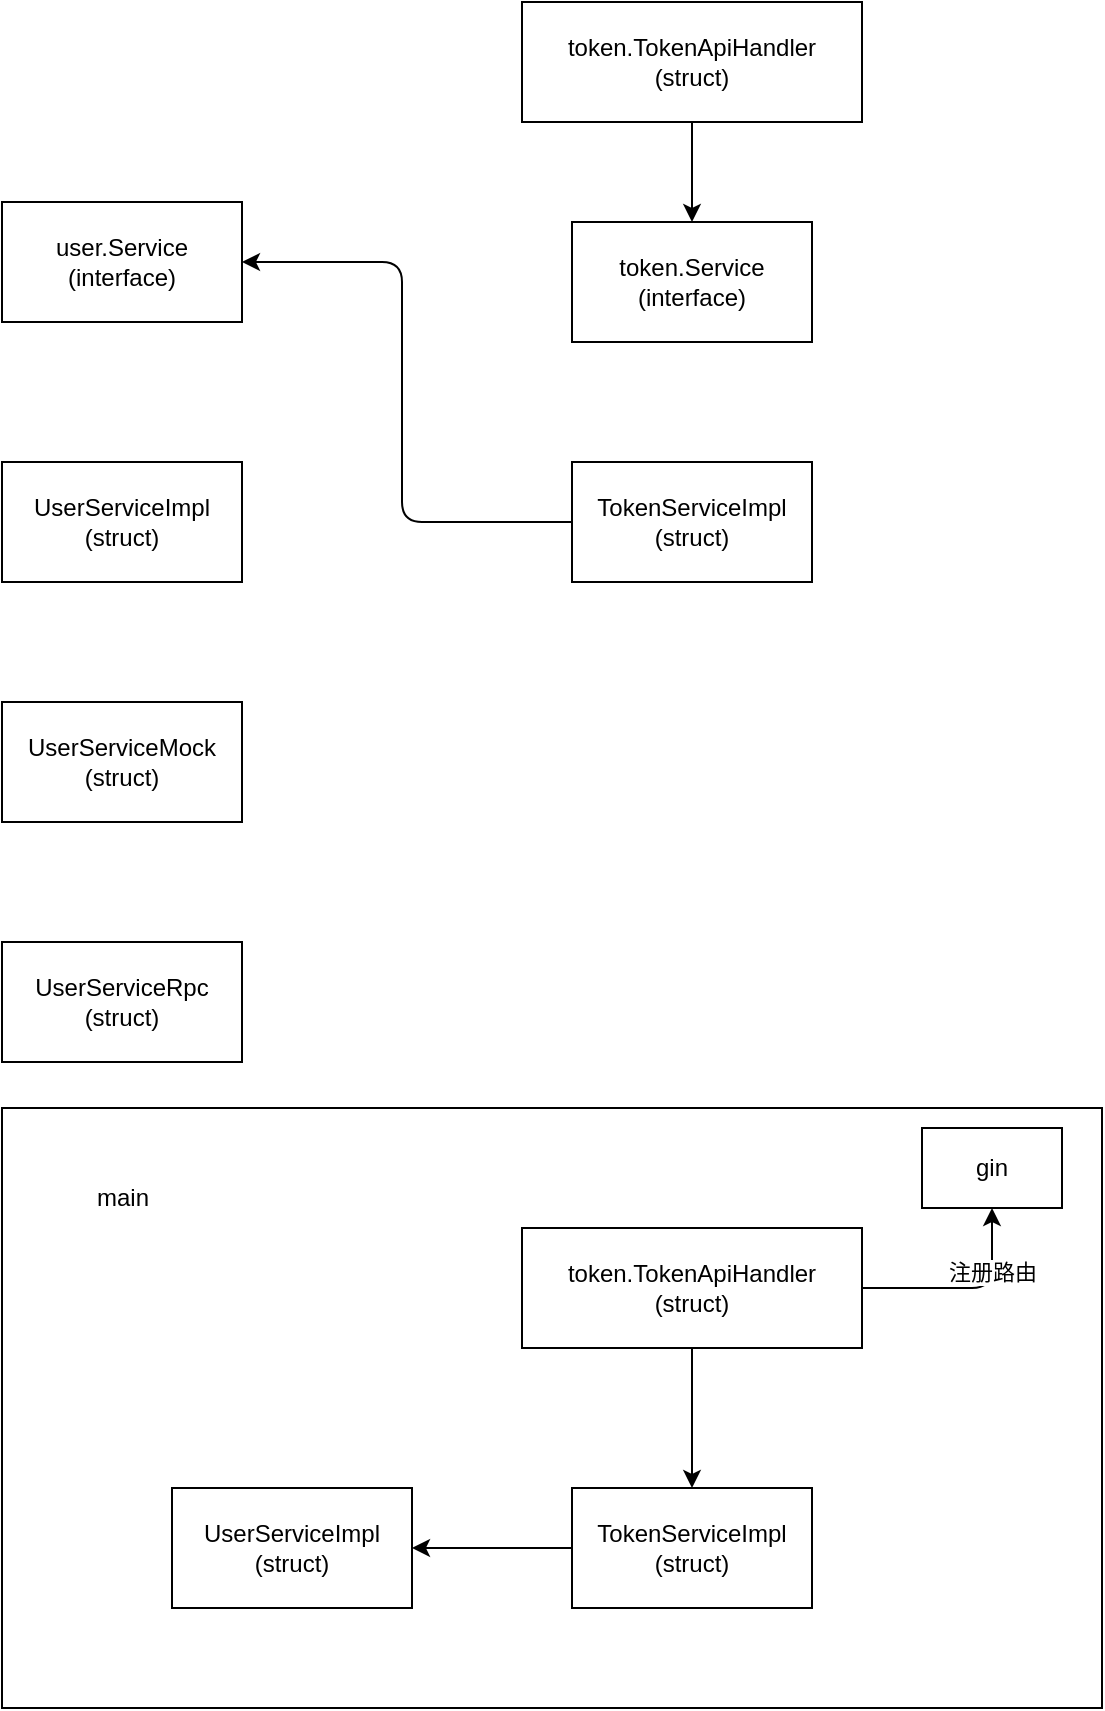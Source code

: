 <mxfile>
    <diagram id="QTnWu7jIufpeKar78dvY" name="Page-1">
        <mxGraphModel dx="523" dy="434" grid="1" gridSize="10" guides="1" tooltips="1" connect="1" arrows="1" fold="1" page="1" pageScale="1" pageWidth="1169" pageHeight="827" math="0" shadow="0">
            <root>
                <mxCell id="0"/>
                <mxCell id="1" parent="0"/>
                <mxCell id="2" value="user.Service&lt;br&gt;(interface)" style="rounded=0;whiteSpace=wrap;html=1;" parent="1" vertex="1">
                    <mxGeometry x="180" y="177" width="120" height="60" as="geometry"/>
                </mxCell>
                <mxCell id="3" value="token.Service&lt;br&gt;(interface)" style="rounded=0;whiteSpace=wrap;html=1;" parent="1" vertex="1">
                    <mxGeometry x="465" y="187" width="120" height="60" as="geometry"/>
                </mxCell>
                <mxCell id="4" value="TokenServiceImpl&lt;br&gt;(struct)" style="rounded=0;whiteSpace=wrap;html=1;" parent="1" vertex="1">
                    <mxGeometry x="465" y="307" width="120" height="60" as="geometry"/>
                </mxCell>
                <mxCell id="5" value="UserServiceImpl&lt;br&gt;(struct)" style="rounded=0;whiteSpace=wrap;html=1;" parent="1" vertex="1">
                    <mxGeometry x="180" y="307" width="120" height="60" as="geometry"/>
                </mxCell>
                <mxCell id="6" value="UserServiceMock&lt;br&gt;(struct)" style="rounded=0;whiteSpace=wrap;html=1;" parent="1" vertex="1">
                    <mxGeometry x="180" y="427" width="120" height="60" as="geometry"/>
                </mxCell>
                <mxCell id="7" value="UserServiceRpc&lt;br&gt;(struct)" style="rounded=0;whiteSpace=wrap;html=1;" parent="1" vertex="1">
                    <mxGeometry x="180" y="547" width="120" height="60" as="geometry"/>
                </mxCell>
                <mxCell id="8" value="" style="endArrow=classic;html=1;exitX=0;exitY=0.5;exitDx=0;exitDy=0;entryX=1;entryY=0.5;entryDx=0;entryDy=0;" parent="1" source="4" target="2" edge="1">
                    <mxGeometry width="50" height="50" relative="1" as="geometry">
                        <mxPoint x="360" y="357" as="sourcePoint"/>
                        <mxPoint x="410" y="307" as="targetPoint"/>
                        <Array as="points">
                            <mxPoint x="380" y="337"/>
                            <mxPoint x="380" y="207"/>
                        </Array>
                    </mxGeometry>
                </mxCell>
                <mxCell id="9" value="token.TokenApiHandler&lt;br&gt;(struct)" style="rounded=0;whiteSpace=wrap;html=1;" parent="1" vertex="1">
                    <mxGeometry x="440" y="77" width="170" height="60" as="geometry"/>
                </mxCell>
                <mxCell id="10" value="" style="endArrow=classic;html=1;entryX=0.5;entryY=0;entryDx=0;entryDy=0;exitX=0.5;exitY=1;exitDx=0;exitDy=0;" parent="1" source="9" target="3" edge="1">
                    <mxGeometry width="50" height="50" relative="1" as="geometry">
                        <mxPoint x="520" y="147" as="sourcePoint"/>
                        <mxPoint x="460" y="187" as="targetPoint"/>
                    </mxGeometry>
                </mxCell>
                <mxCell id="14" value="" style="rounded=0;whiteSpace=wrap;html=1;" vertex="1" parent="1">
                    <mxGeometry x="180" y="630" width="550" height="300" as="geometry"/>
                </mxCell>
                <mxCell id="11" value="token.TokenApiHandler&lt;br&gt;(struct)" style="rounded=0;whiteSpace=wrap;html=1;" vertex="1" parent="1">
                    <mxGeometry x="440" y="690" width="170" height="60" as="geometry"/>
                </mxCell>
                <mxCell id="12" value="TokenServiceImpl&lt;br&gt;(struct)" style="rounded=0;whiteSpace=wrap;html=1;" vertex="1" parent="1">
                    <mxGeometry x="465" y="820" width="120" height="60" as="geometry"/>
                </mxCell>
                <mxCell id="13" value="UserServiceImpl&lt;br&gt;(struct)" style="rounded=0;whiteSpace=wrap;html=1;" vertex="1" parent="1">
                    <mxGeometry x="265" y="820" width="120" height="60" as="geometry"/>
                </mxCell>
                <mxCell id="15" value="main" style="text;html=1;align=center;verticalAlign=middle;resizable=0;points=[];autosize=1;strokeColor=none;fillColor=none;" vertex="1" parent="1">
                    <mxGeometry x="215" y="660" width="50" height="30" as="geometry"/>
                </mxCell>
                <mxCell id="16" value="" style="endArrow=classic;html=1;entryX=0.5;entryY=0;entryDx=0;entryDy=0;" edge="1" parent="1" source="11" target="12">
                    <mxGeometry width="50" height="50" relative="1" as="geometry">
                        <mxPoint x="350" y="820" as="sourcePoint"/>
                        <mxPoint x="400" y="770" as="targetPoint"/>
                    </mxGeometry>
                </mxCell>
                <mxCell id="17" value="" style="endArrow=classic;html=1;entryX=1;entryY=0.5;entryDx=0;entryDy=0;exitX=0;exitY=0.5;exitDx=0;exitDy=0;" edge="1" parent="1" source="12" target="13">
                    <mxGeometry width="50" height="50" relative="1" as="geometry">
                        <mxPoint x="350" y="820" as="sourcePoint"/>
                        <mxPoint x="400" y="770" as="targetPoint"/>
                    </mxGeometry>
                </mxCell>
                <mxCell id="18" value="gin" style="rounded=0;whiteSpace=wrap;html=1;" vertex="1" parent="1">
                    <mxGeometry x="640" y="640" width="70" height="40" as="geometry"/>
                </mxCell>
                <mxCell id="22" value="" style="endArrow=classic;html=1;entryX=0.5;entryY=1;entryDx=0;entryDy=0;exitX=1;exitY=0.5;exitDx=0;exitDy=0;" edge="1" parent="1" source="11" target="18">
                    <mxGeometry width="50" height="50" relative="1" as="geometry">
                        <mxPoint x="620" y="790" as="sourcePoint"/>
                        <mxPoint x="670" y="740" as="targetPoint"/>
                        <Array as="points">
                            <mxPoint x="675" y="720"/>
                        </Array>
                    </mxGeometry>
                </mxCell>
                <mxCell id="23" value="注册路由" style="edgeLabel;html=1;align=center;verticalAlign=middle;resizable=0;points=[];" vertex="1" connectable="0" parent="22">
                    <mxGeometry x="0.387" relative="1" as="geometry">
                        <mxPoint as="offset"/>
                    </mxGeometry>
                </mxCell>
            </root>
        </mxGraphModel>
    </diagram>
</mxfile>